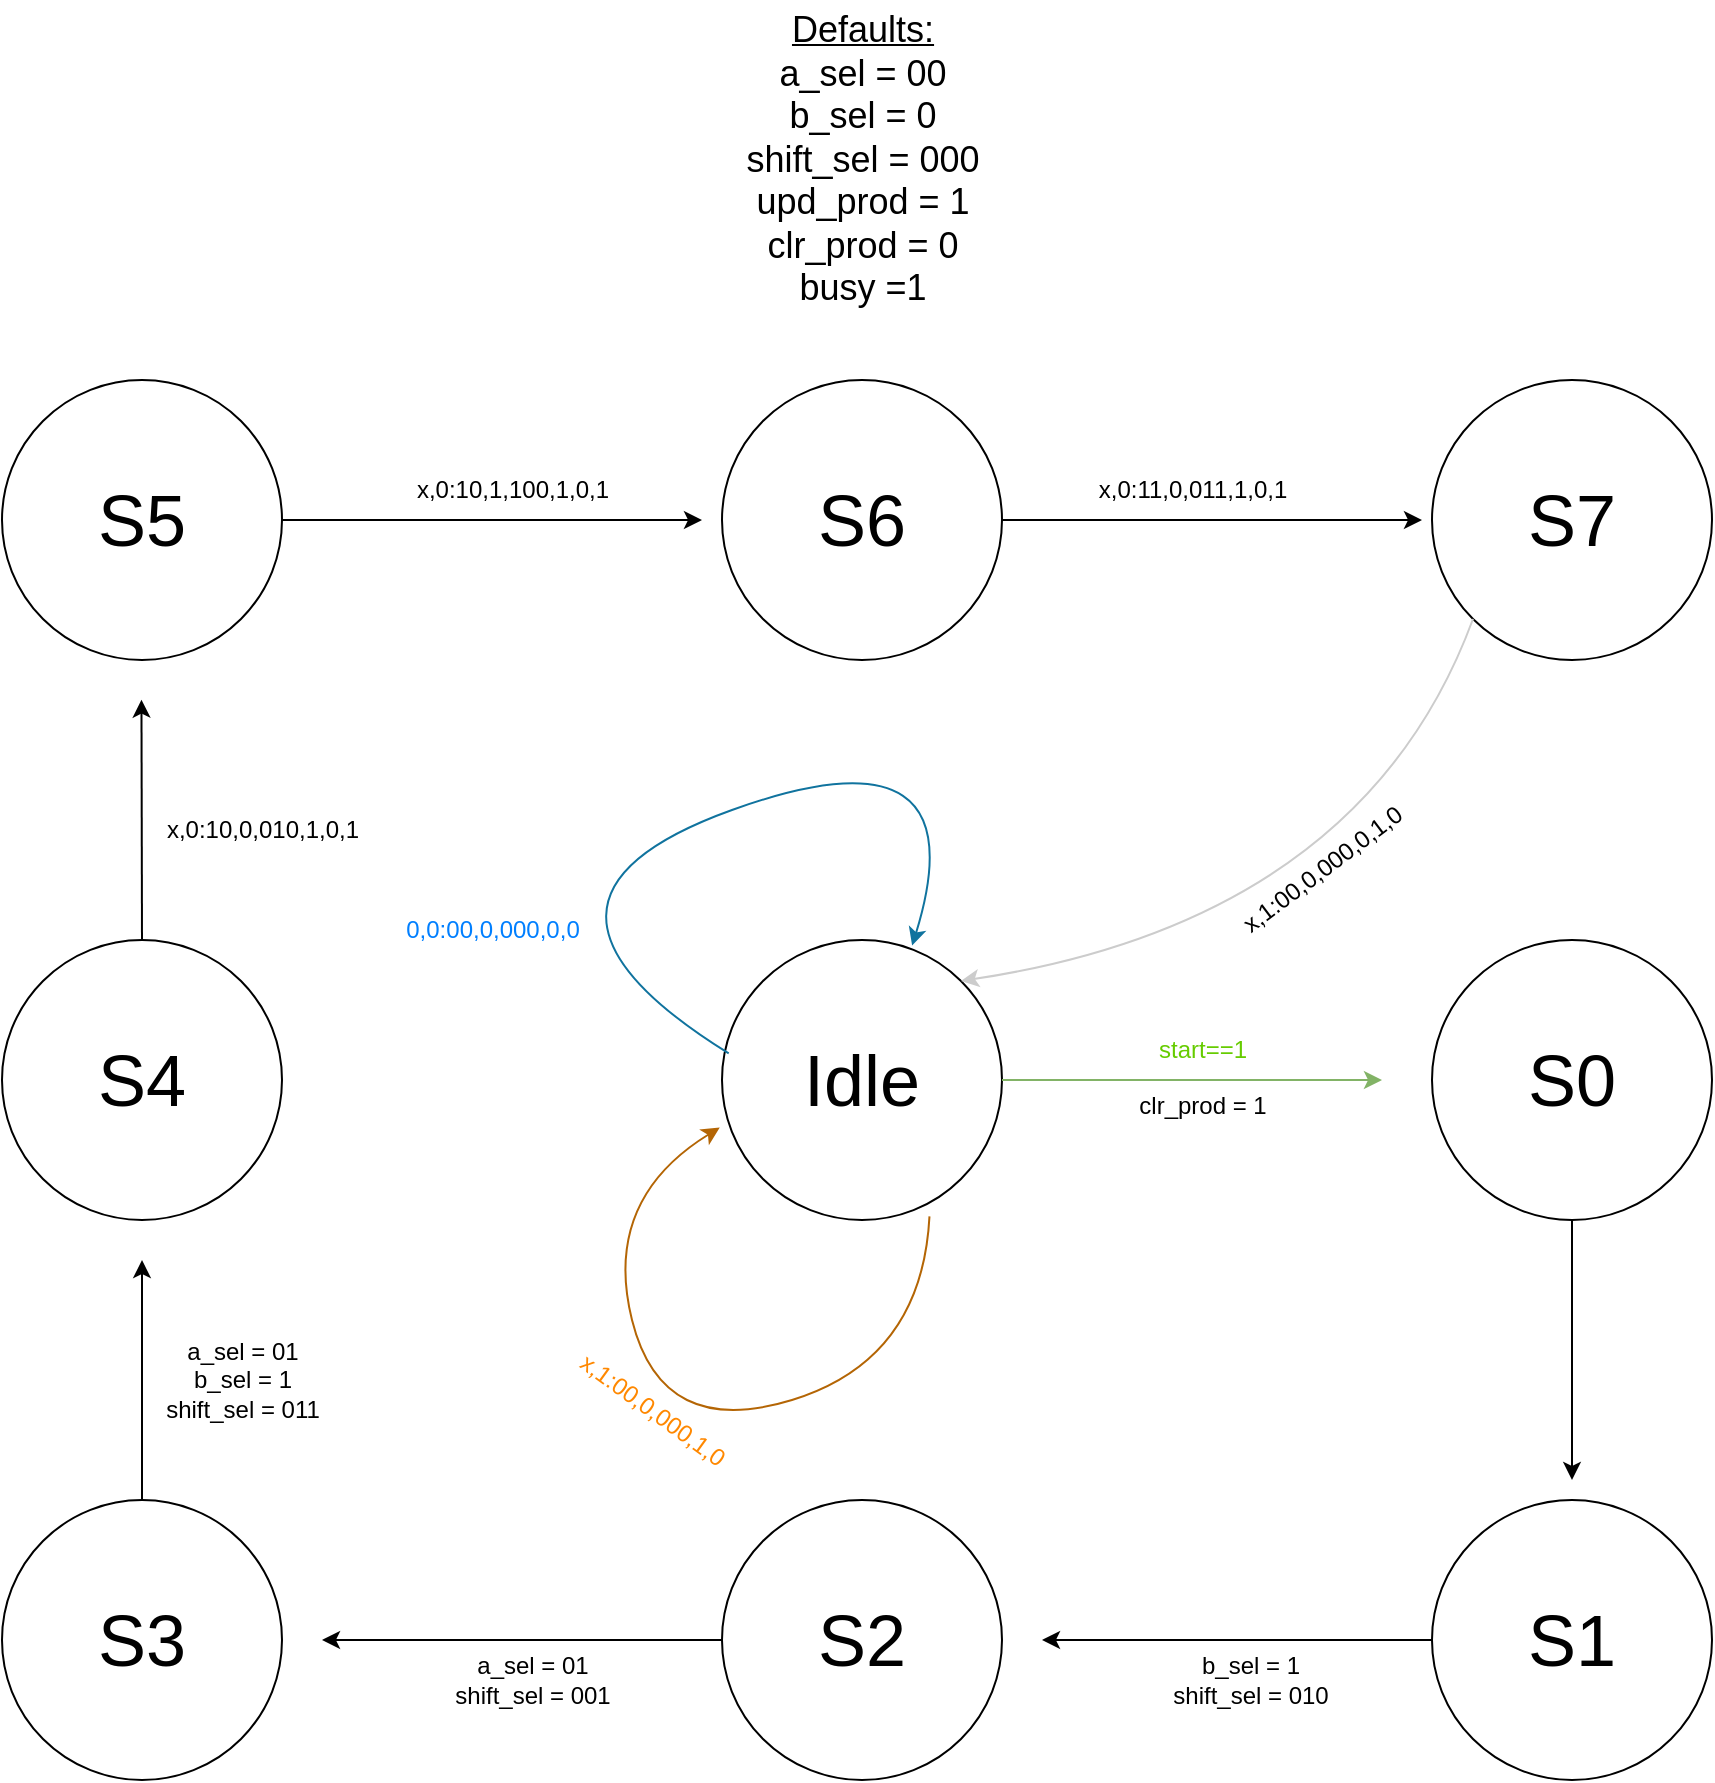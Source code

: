 <mxfile version="21.3.8" type="github" pages="2">
  <diagram name="Page-1" id="QRuHNjkxRnGpMCgw-yJH">
    <mxGraphModel dx="1689" dy="1690" grid="1" gridSize="10" guides="1" tooltips="1" connect="1" arrows="1" fold="1" page="1" pageScale="1" pageWidth="827" pageHeight="1169" math="0" shadow="0">
      <root>
        <mxCell id="0" />
        <mxCell id="1" parent="0" />
        <mxCell id="8Rcfs02TrADU7LgiyIq5-1" value="&lt;font style=&quot;font-size: 36px;&quot;&gt;Idle&lt;/font&gt;" style="ellipse;whiteSpace=wrap;html=1;aspect=fixed;" parent="1" vertex="1">
          <mxGeometry x="90" y="90" width="140" height="140" as="geometry" />
        </mxCell>
        <mxCell id="8Rcfs02TrADU7LgiyIq5-2" value="" style="endArrow=classic;html=1;rounded=0;exitX=1;exitY=0.5;exitDx=0;exitDy=0;fillColor=#d5e8d4;strokeColor=#82b366;" parent="1" source="8Rcfs02TrADU7LgiyIq5-1" edge="1">
          <mxGeometry width="50" height="50" relative="1" as="geometry">
            <mxPoint x="290" y="160" as="sourcePoint" />
            <mxPoint x="420" y="160" as="targetPoint" />
          </mxGeometry>
        </mxCell>
        <mxCell id="8Rcfs02TrADU7LgiyIq5-3" value="&lt;font style=&quot;font-size: 36px;&quot;&gt;S0&lt;/font&gt;" style="ellipse;whiteSpace=wrap;html=1;aspect=fixed;" parent="1" vertex="1">
          <mxGeometry x="445" y="90" width="140" height="140" as="geometry" />
        </mxCell>
        <mxCell id="8Rcfs02TrADU7LgiyIq5-4" value="&lt;font color=&quot;#66cc00&quot;&gt;start==1&lt;/font&gt;" style="text;html=1;align=center;verticalAlign=middle;resizable=0;points=[];autosize=1;strokeColor=none;fillColor=none;" parent="1" vertex="1">
          <mxGeometry x="295" y="130" width="70" height="30" as="geometry" />
        </mxCell>
        <mxCell id="8Rcfs02TrADU7LgiyIq5-7" value="&lt;font style=&quot;font-size: 36px;&quot;&gt;S1&lt;/font&gt;" style="ellipse;whiteSpace=wrap;html=1;aspect=fixed;" parent="1" vertex="1">
          <mxGeometry x="445" y="370" width="140" height="140" as="geometry" />
        </mxCell>
        <mxCell id="8Rcfs02TrADU7LgiyIq5-13" value="" style="endArrow=classic;html=1;rounded=0;exitX=0.5;exitY=1;exitDx=0;exitDy=0;" parent="1" source="8Rcfs02TrADU7LgiyIq5-3" edge="1">
          <mxGeometry width="50" height="50" relative="1" as="geometry">
            <mxPoint x="175" y="170" as="sourcePoint" />
            <mxPoint x="515" y="360" as="targetPoint" />
          </mxGeometry>
        </mxCell>
        <mxCell id="8Rcfs02TrADU7LgiyIq5-16" value="&lt;font style=&quot;font-size: 36px;&quot;&gt;S2&lt;/font&gt;" style="ellipse;whiteSpace=wrap;html=1;aspect=fixed;" parent="1" vertex="1">
          <mxGeometry x="90" y="370" width="140" height="140" as="geometry" />
        </mxCell>
        <mxCell id="8Rcfs02TrADU7LgiyIq5-17" value="" style="endArrow=classic;html=1;rounded=0;exitX=0;exitY=0.5;exitDx=0;exitDy=0;" parent="1" source="8Rcfs02TrADU7LgiyIq5-7" edge="1">
          <mxGeometry width="50" height="50" relative="1" as="geometry">
            <mxPoint x="270" y="440" as="sourcePoint" />
            <mxPoint x="250" y="440" as="targetPoint" />
          </mxGeometry>
        </mxCell>
        <mxCell id="8Rcfs02TrADU7LgiyIq5-21" value="&lt;font style=&quot;font-size: 36px;&quot;&gt;S4&lt;/font&gt;" style="ellipse;whiteSpace=wrap;html=1;aspect=fixed;" parent="1" vertex="1">
          <mxGeometry x="-270" y="90" width="140" height="140" as="geometry" />
        </mxCell>
        <mxCell id="8Rcfs02TrADU7LgiyIq5-22" value="&lt;font style=&quot;font-size: 36px;&quot;&gt;S3&lt;/font&gt;" style="ellipse;whiteSpace=wrap;html=1;aspect=fixed;" parent="1" vertex="1">
          <mxGeometry x="-270" y="370" width="140" height="140" as="geometry" />
        </mxCell>
        <mxCell id="8Rcfs02TrADU7LgiyIq5-23" value="" style="endArrow=classic;html=1;rounded=0;exitX=0;exitY=0.5;exitDx=0;exitDy=0;" parent="1" source="8Rcfs02TrADU7LgiyIq5-16" edge="1">
          <mxGeometry width="50" height="50" relative="1" as="geometry">
            <mxPoint x="-20" y="440" as="sourcePoint" />
            <mxPoint x="-110" y="440" as="targetPoint" />
          </mxGeometry>
        </mxCell>
        <mxCell id="8Rcfs02TrADU7LgiyIq5-26" value="" style="endArrow=classic;html=1;rounded=0;exitX=0.5;exitY=0;exitDx=0;exitDy=0;" parent="1" source="8Rcfs02TrADU7LgiyIq5-22" edge="1">
          <mxGeometry width="50" height="50" relative="1" as="geometry">
            <mxPoint x="-200" y="235" as="sourcePoint" />
            <mxPoint x="-200" y="250" as="targetPoint" />
          </mxGeometry>
        </mxCell>
        <mxCell id="8Rcfs02TrADU7LgiyIq5-29" value="&lt;font style=&quot;font-size: 36px;&quot;&gt;S6&lt;/font&gt;" style="ellipse;whiteSpace=wrap;html=1;aspect=fixed;" parent="1" vertex="1">
          <mxGeometry x="90" y="-190" width="140" height="140" as="geometry" />
        </mxCell>
        <mxCell id="8Rcfs02TrADU7LgiyIq5-30" value="&lt;font style=&quot;font-size: 36px;&quot;&gt;S7&lt;/font&gt;" style="ellipse;whiteSpace=wrap;html=1;aspect=fixed;" parent="1" vertex="1">
          <mxGeometry x="445" y="-190" width="140" height="140" as="geometry" />
        </mxCell>
        <mxCell id="8Rcfs02TrADU7LgiyIq5-31" value="&lt;font style=&quot;font-size: 36px;&quot;&gt;S5&lt;/font&gt;" style="ellipse;whiteSpace=wrap;html=1;aspect=fixed;" parent="1" vertex="1">
          <mxGeometry x="-270" y="-190" width="140" height="140" as="geometry" />
        </mxCell>
        <mxCell id="8Rcfs02TrADU7LgiyIq5-32" value="" style="endArrow=classic;html=1;rounded=0;exitX=0.5;exitY=0;exitDx=0;exitDy=0;entryX=-0.003;entryY=-0.002;entryDx=0;entryDy=0;entryPerimeter=0;" parent="1" source="8Rcfs02TrADU7LgiyIq5-21" edge="1">
          <mxGeometry width="50" height="50" relative="1" as="geometry">
            <mxPoint x="-200" y="80" as="sourcePoint" />
            <mxPoint x="-200.27" y="-30.18" as="targetPoint" />
          </mxGeometry>
        </mxCell>
        <mxCell id="8Rcfs02TrADU7LgiyIq5-36" value="" style="endArrow=classic;html=1;rounded=0;exitX=1;exitY=0.5;exitDx=0;exitDy=0;" parent="1" source="8Rcfs02TrADU7LgiyIq5-31" edge="1">
          <mxGeometry width="50" height="50" relative="1" as="geometry">
            <mxPoint x="80" y="-120" as="sourcePoint" />
            <mxPoint x="80" y="-120" as="targetPoint" />
          </mxGeometry>
        </mxCell>
        <mxCell id="8Rcfs02TrADU7LgiyIq5-37" value="x,0:10,1,100,1,0,1" style="text;html=1;align=center;verticalAlign=middle;resizable=0;points=[];autosize=1;strokeColor=none;fillColor=none;" parent="1" vertex="1">
          <mxGeometry x="-75" y="-150" width="120" height="30" as="geometry" />
        </mxCell>
        <mxCell id="8Rcfs02TrADU7LgiyIq5-39" value="" style="endArrow=classic;html=1;rounded=0;exitX=1;exitY=0.5;exitDx=0;exitDy=0;" parent="1" source="8Rcfs02TrADU7LgiyIq5-29" edge="1">
          <mxGeometry width="50" height="50" relative="1" as="geometry">
            <mxPoint x="270" y="-100" as="sourcePoint" />
            <mxPoint x="440" y="-120" as="targetPoint" />
          </mxGeometry>
        </mxCell>
        <mxCell id="8Rcfs02TrADU7LgiyIq5-40" value="x,0:11,0,011,1,0,1" style="text;html=1;align=center;verticalAlign=middle;resizable=0;points=[];autosize=1;strokeColor=none;fillColor=none;" parent="1" vertex="1">
          <mxGeometry x="265" y="-150" width="120" height="30" as="geometry" />
        </mxCell>
        <mxCell id="M2b_wzENFVql52UbRtSp-1" value="&lt;span style=&quot;font-size: 18px;&quot;&gt;&lt;u&gt;Defaults:&lt;/u&gt;&lt;br&gt;a_sel = 00&lt;br&gt;b_sel = 0&lt;br&gt;shift_sel = 000&lt;br&gt;upd_prod = 1&lt;br&gt;clr_prod = 0&lt;br&gt;busy =1&lt;br&gt;&lt;/span&gt;" style="text;html=1;align=center;verticalAlign=middle;resizable=0;points=[];autosize=1;strokeColor=none;fillColor=none;" parent="1" vertex="1">
          <mxGeometry x="90" y="-380" width="140" height="160" as="geometry" />
        </mxCell>
        <mxCell id="M2b_wzENFVql52UbRtSp-2" value="b_sel = 1&lt;br&gt;shift_sel = 010" style="text;html=1;align=center;verticalAlign=middle;resizable=0;points=[];autosize=1;strokeColor=none;fillColor=none;" parent="1" vertex="1">
          <mxGeometry x="304" y="440" width="100" height="40" as="geometry" />
        </mxCell>
        <mxCell id="M2b_wzENFVql52UbRtSp-6" value="x,0:10,0,010,1,0,1" style="text;html=1;align=center;verticalAlign=middle;resizable=0;points=[];autosize=1;strokeColor=none;fillColor=none;" parent="1" vertex="1">
          <mxGeometry x="-200" y="20" width="120" height="30" as="geometry" />
        </mxCell>
        <mxCell id="M2b_wzENFVql52UbRtSp-9" value="" style="edgeStyle=none;orthogonalLoop=1;jettySize=auto;html=1;entryX=0;entryY=1;entryDx=0;entryDy=0;exitX=1;exitY=0;exitDx=0;exitDy=0;curved=1;startArrow=classic;startFill=1;endArrow=none;endFill=0;fillColor=#a20025;strokeColor=#CCCCCC;" parent="1" source="8Rcfs02TrADU7LgiyIq5-1" target="8Rcfs02TrADU7LgiyIq5-30" edge="1">
          <mxGeometry width="100" relative="1" as="geometry">
            <mxPoint x="219" y="121" as="sourcePoint" />
            <mxPoint x="476" y="-61" as="targetPoint" />
            <Array as="points">
              <mxPoint x="410" y="80" />
            </Array>
          </mxGeometry>
        </mxCell>
        <mxCell id="M2b_wzENFVql52UbRtSp-10" value="x,1:00,0,000,0,1,0" style="text;html=1;align=center;verticalAlign=middle;resizable=0;points=[];autosize=1;strokeColor=none;fillColor=none;rotation=-37;" parent="1" vertex="1">
          <mxGeometry x="330" y="40" width="120" height="30" as="geometry" />
        </mxCell>
        <mxCell id="M2b_wzENFVql52UbRtSp-27" value="" style="edgeStyle=none;orthogonalLoop=1;jettySize=auto;html=1;entryX=-0.008;entryY=0.67;entryDx=0;entryDy=0;entryPerimeter=0;exitX=0.741;exitY=0.987;exitDx=0;exitDy=0;exitPerimeter=0;curved=1;fillColor=#fad7ac;strokeColor=#b46504;" parent="1" source="8Rcfs02TrADU7LgiyIq5-1" target="8Rcfs02TrADU7LgiyIq5-1" edge="1">
          <mxGeometry width="100" relative="1" as="geometry">
            <mxPoint x="40" y="310" as="sourcePoint" />
            <mxPoint x="140" y="310" as="targetPoint" />
            <Array as="points">
              <mxPoint x="190" y="300" />
              <mxPoint x="60" y="340" />
              <mxPoint x="30" y="220" />
            </Array>
          </mxGeometry>
        </mxCell>
        <mxCell id="M2b_wzENFVql52UbRtSp-28" value="x,1:00,0,000,1,0" style="text;html=1;align=center;verticalAlign=middle;resizable=0;points=[];autosize=1;fillColor=none;rotation=36;fontColor=#ff8800;" parent="1" vertex="1">
          <mxGeometry y="310" width="110" height="30" as="geometry" />
        </mxCell>
        <mxCell id="M2b_wzENFVql52UbRtSp-30" value="" style="endArrow=classic;html=1;entryX=0.679;entryY=0.02;entryDx=0;entryDy=0;entryPerimeter=0;exitX=0.024;exitY=0.405;exitDx=0;exitDy=0;exitPerimeter=0;curved=1;fillColor=#b1ddf0;strokeColor=#10739e;" parent="1" source="8Rcfs02TrADU7LgiyIq5-1" target="8Rcfs02TrADU7LgiyIq5-1" edge="1">
          <mxGeometry width="50" height="50" relative="1" as="geometry">
            <mxPoint x="140" y="140" as="sourcePoint" />
            <mxPoint x="190" y="90" as="targetPoint" />
            <Array as="points">
              <mxPoint x="-30" y="70" />
              <mxPoint x="220" y="-20" />
            </Array>
          </mxGeometry>
        </mxCell>
        <mxCell id="M2b_wzENFVql52UbRtSp-31" value="&lt;font color=&quot;#007fff&quot;&gt;0,0:00,0,000,0,0&lt;/font&gt;" style="text;html=1;align=center;verticalAlign=middle;resizable=0;points=[];autosize=1;fillColor=none;rotation=0;fontColor=#00FFFF;" parent="1" vertex="1">
          <mxGeometry x="-80" y="70" width="110" height="30" as="geometry" />
        </mxCell>
        <mxCell id="qxv2eQaVbyLp5j0oVwMi-1" value="clr_prod = 1" style="text;html=1;align=center;verticalAlign=middle;resizable=0;points=[];autosize=1;strokeColor=none;fillColor=none;" vertex="1" parent="1">
          <mxGeometry x="285" y="158" width="90" height="30" as="geometry" />
        </mxCell>
        <mxCell id="qxv2eQaVbyLp5j0oVwMi-4" value="a_sel = 01&lt;br&gt;shift_sel = 001" style="text;html=1;align=center;verticalAlign=middle;resizable=0;points=[];autosize=1;strokeColor=none;fillColor=none;" vertex="1" parent="1">
          <mxGeometry x="-55" y="440" width="100" height="40" as="geometry" />
        </mxCell>
        <mxCell id="MegI49L9dfREDaaGozWX-1" value="a_sel = 01&lt;br&gt;b_sel = 1&lt;br&gt;shift_sel = 011" style="text;html=1;align=center;verticalAlign=middle;resizable=0;points=[];autosize=1;strokeColor=none;fillColor=none;" vertex="1" parent="1">
          <mxGeometry x="-200" y="280" width="100" height="60" as="geometry" />
        </mxCell>
      </root>
    </mxGraphModel>
  </diagram>
  <diagram name="Page-2" id="HR4BcJvrQMuXU8bEoKfY">
    <mxGraphModel dx="1775" dy="1742" grid="1" gridSize="10" guides="1" tooltips="1" connect="1" arrows="1" fold="1" page="1" pageScale="1" pageWidth="827" pageHeight="1169" math="0" shadow="0">
      <root>
        <mxCell id="IykMQYhtHT0sIFmvfhF2-0" />
        <mxCell id="IykMQYhtHT0sIFmvfhF2-1" parent="IykMQYhtHT0sIFmvfhF2-0" />
        <mxCell id="IykMQYhtHT0sIFmvfhF2-2" value="&lt;font style=&quot;font-size: 36px;&quot;&gt;Idle&lt;/font&gt;" style="ellipse;whiteSpace=wrap;html=1;aspect=fixed;" parent="IykMQYhtHT0sIFmvfhF2-1" vertex="1">
          <mxGeometry x="90" y="90" width="140" height="140" as="geometry" />
        </mxCell>
        <mxCell id="IykMQYhtHT0sIFmvfhF2-3" value="" style="endArrow=classic;html=1;rounded=0;exitX=1;exitY=0.5;exitDx=0;exitDy=0;fillColor=#d5e8d4;strokeColor=#82b366;" parent="IykMQYhtHT0sIFmvfhF2-1" source="IykMQYhtHT0sIFmvfhF2-2" edge="1">
          <mxGeometry width="50" height="50" relative="1" as="geometry">
            <mxPoint x="290" y="160" as="sourcePoint" />
            <mxPoint x="420" y="160" as="targetPoint" />
          </mxGeometry>
        </mxCell>
        <mxCell id="IykMQYhtHT0sIFmvfhF2-4" value="&lt;font style=&quot;font-size: 36px;&quot;&gt;S0&lt;/font&gt;" style="ellipse;whiteSpace=wrap;html=1;aspect=fixed;" parent="IykMQYhtHT0sIFmvfhF2-1" vertex="1">
          <mxGeometry x="445" y="90" width="140" height="140" as="geometry" />
        </mxCell>
        <mxCell id="IykMQYhtHT0sIFmvfhF2-5" value="&lt;font color=&quot;#66cc00&quot;&gt;1,0,x,x:00,0,000,0,1,1&lt;/font&gt;" style="text;html=1;align=center;verticalAlign=middle;resizable=0;points=[];autosize=1;strokeColor=none;fillColor=none;" parent="IykMQYhtHT0sIFmvfhF2-1" vertex="1">
          <mxGeometry x="265" y="130" width="130" height="30" as="geometry" />
        </mxCell>
        <mxCell id="IykMQYhtHT0sIFmvfhF2-6" value="&lt;font style=&quot;font-size: 36px;&quot;&gt;S1&lt;/font&gt;" style="ellipse;whiteSpace=wrap;html=1;aspect=fixed;" parent="IykMQYhtHT0sIFmvfhF2-1" vertex="1">
          <mxGeometry x="445" y="370" width="140" height="140" as="geometry" />
        </mxCell>
        <mxCell id="IykMQYhtHT0sIFmvfhF2-7" value="" style="endArrow=classic;html=1;rounded=0;exitX=0.5;exitY=1;exitDx=0;exitDy=0;" parent="IykMQYhtHT0sIFmvfhF2-1" source="IykMQYhtHT0sIFmvfhF2-4" edge="1">
          <mxGeometry width="50" height="50" relative="1" as="geometry">
            <mxPoint x="175" y="170" as="sourcePoint" />
            <mxPoint x="515" y="360" as="targetPoint" />
          </mxGeometry>
        </mxCell>
        <mxCell id="IykMQYhtHT0sIFmvfhF2-8" value="x,0,x,x:00,0,000,1,0,1" style="text;html=1;align=center;verticalAlign=middle;resizable=0;points=[];autosize=1;strokeColor=none;fillColor=none;" parent="IykMQYhtHT0sIFmvfhF2-1" vertex="1">
          <mxGeometry x="507" y="270" width="130" height="30" as="geometry" />
        </mxCell>
        <mxCell id="IykMQYhtHT0sIFmvfhF2-9" value="&lt;font style=&quot;font-size: 36px;&quot;&gt;S2&lt;/font&gt;" style="ellipse;whiteSpace=wrap;html=1;aspect=fixed;" parent="IykMQYhtHT0sIFmvfhF2-1" vertex="1">
          <mxGeometry x="90" y="370" width="140" height="140" as="geometry" />
        </mxCell>
        <mxCell id="IykMQYhtHT0sIFmvfhF2-10" value="" style="endArrow=classic;html=1;rounded=0;exitX=0;exitY=0.5;exitDx=0;exitDy=0;" parent="IykMQYhtHT0sIFmvfhF2-1" source="IykMQYhtHT0sIFmvfhF2-6" edge="1">
          <mxGeometry width="50" height="50" relative="1" as="geometry">
            <mxPoint x="270" y="440" as="sourcePoint" />
            <mxPoint x="250" y="440" as="targetPoint" />
          </mxGeometry>
        </mxCell>
        <mxCell id="IykMQYhtHT0sIFmvfhF2-11" value="&lt;font style=&quot;font-size: 36px;&quot;&gt;S4&lt;/font&gt;" style="ellipse;whiteSpace=wrap;html=1;aspect=fixed;" parent="IykMQYhtHT0sIFmvfhF2-1" vertex="1">
          <mxGeometry x="-270" y="90" width="140" height="140" as="geometry" />
        </mxCell>
        <mxCell id="IykMQYhtHT0sIFmvfhF2-12" value="&lt;font style=&quot;font-size: 36px;&quot;&gt;S3&lt;/font&gt;" style="ellipse;whiteSpace=wrap;html=1;aspect=fixed;" parent="IykMQYhtHT0sIFmvfhF2-1" vertex="1">
          <mxGeometry x="-270" y="370" width="140" height="140" as="geometry" />
        </mxCell>
        <mxCell id="IykMQYhtHT0sIFmvfhF2-13" value="" style="endArrow=classic;html=1;rounded=0;exitX=0;exitY=0.5;exitDx=0;exitDy=0;" parent="IykMQYhtHT0sIFmvfhF2-1" source="IykMQYhtHT0sIFmvfhF2-9" edge="1">
          <mxGeometry width="50" height="50" relative="1" as="geometry">
            <mxPoint x="-20" y="440" as="sourcePoint" />
            <mxPoint x="-110" y="440" as="targetPoint" />
          </mxGeometry>
        </mxCell>
        <mxCell id="IykMQYhtHT0sIFmvfhF2-14" value="" style="endArrow=classic;html=1;rounded=0;exitX=0.5;exitY=0;exitDx=0;exitDy=0;" parent="IykMQYhtHT0sIFmvfhF2-1" source="IykMQYhtHT0sIFmvfhF2-12" edge="1">
          <mxGeometry width="50" height="50" relative="1" as="geometry">
            <mxPoint x="-200" y="235" as="sourcePoint" />
            <mxPoint x="-200" y="250" as="targetPoint" />
          </mxGeometry>
        </mxCell>
        <mxCell id="IykMQYhtHT0sIFmvfhF2-15" value="&lt;font style=&quot;font-size: 36px;&quot;&gt;S6&lt;/font&gt;" style="ellipse;whiteSpace=wrap;html=1;aspect=fixed;" parent="IykMQYhtHT0sIFmvfhF2-1" vertex="1">
          <mxGeometry x="90" y="-190" width="140" height="140" as="geometry" />
        </mxCell>
        <mxCell id="IykMQYhtHT0sIFmvfhF2-16" value="&lt;font style=&quot;font-size: 36px;&quot;&gt;S7&lt;/font&gt;" style="ellipse;whiteSpace=wrap;html=1;aspect=fixed;" parent="IykMQYhtHT0sIFmvfhF2-1" vertex="1">
          <mxGeometry x="445" y="-190" width="140" height="140" as="geometry" />
        </mxCell>
        <mxCell id="IykMQYhtHT0sIFmvfhF2-17" value="&lt;font style=&quot;font-size: 36px;&quot;&gt;S5&lt;/font&gt;" style="ellipse;whiteSpace=wrap;html=1;aspect=fixed;" parent="IykMQYhtHT0sIFmvfhF2-1" vertex="1">
          <mxGeometry x="-270" y="-190" width="140" height="140" as="geometry" />
        </mxCell>
        <mxCell id="IykMQYhtHT0sIFmvfhF2-18" value="" style="endArrow=classic;html=1;rounded=0;exitX=0.5;exitY=0;exitDx=0;exitDy=0;entryX=-0.003;entryY=-0.002;entryDx=0;entryDy=0;entryPerimeter=0;" parent="IykMQYhtHT0sIFmvfhF2-1" source="IykMQYhtHT0sIFmvfhF2-11" edge="1">
          <mxGeometry width="50" height="50" relative="1" as="geometry">
            <mxPoint x="-200" y="80" as="sourcePoint" />
            <mxPoint x="-200.27" y="-30.18" as="targetPoint" />
          </mxGeometry>
        </mxCell>
        <mxCell id="IykMQYhtHT0sIFmvfhF2-19" value="" style="endArrow=classic;html=1;rounded=0;exitX=1;exitY=0.5;exitDx=0;exitDy=0;" parent="IykMQYhtHT0sIFmvfhF2-1" source="IykMQYhtHT0sIFmvfhF2-17" edge="1">
          <mxGeometry width="50" height="50" relative="1" as="geometry">
            <mxPoint x="80" y="-120" as="sourcePoint" />
            <mxPoint x="80" y="-120" as="targetPoint" />
          </mxGeometry>
        </mxCell>
        <mxCell id="IykMQYhtHT0sIFmvfhF2-20" value="x,0,0,0:10,1,100,1,0,1" style="text;html=1;align=center;verticalAlign=middle;resizable=0;points=[];autosize=1;strokeColor=none;fillColor=none;" parent="IykMQYhtHT0sIFmvfhF2-1" vertex="1">
          <mxGeometry x="-80" y="-150" width="130" height="30" as="geometry" />
        </mxCell>
        <mxCell id="IykMQYhtHT0sIFmvfhF2-21" value="" style="endArrow=classic;html=1;rounded=0;exitX=1;exitY=0.5;exitDx=0;exitDy=0;" parent="IykMQYhtHT0sIFmvfhF2-1" source="IykMQYhtHT0sIFmvfhF2-15" edge="1">
          <mxGeometry width="50" height="50" relative="1" as="geometry">
            <mxPoint x="270" y="-100" as="sourcePoint" />
            <mxPoint x="440" y="-120" as="targetPoint" />
          </mxGeometry>
        </mxCell>
        <mxCell id="IykMQYhtHT0sIFmvfhF2-22" value="x,0,x,x:11,0,011,1,0,1" style="text;html=1;align=center;verticalAlign=middle;resizable=0;points=[];autosize=1;strokeColor=none;fillColor=none;" parent="IykMQYhtHT0sIFmvfhF2-1" vertex="1">
          <mxGeometry x="260" y="-150" width="130" height="30" as="geometry" />
        </mxCell>
        <mxCell id="IykMQYhtHT0sIFmvfhF2-23" value="x,0,x,x:11,1,101,1,0,0" style="text;html=1;align=center;verticalAlign=middle;resizable=0;points=[];autosize=1;strokeColor=none;fillColor=none;rotation=-35;" parent="IykMQYhtHT0sIFmvfhF2-1" vertex="1">
          <mxGeometry x="235" y="-40" width="130" height="30" as="geometry" />
        </mxCell>
        <mxCell id="IykMQYhtHT0sIFmvfhF2-24" value="&lt;font style=&quot;font-size: 18px;&quot;&gt;&lt;u&gt;order of bits:&lt;/u&gt;&lt;br&gt;start,reset,a_msb_is_0,b_msw_is_0 : a_sel[0]a_sel[1],b_sel,shift_sel[0]shift_sel[1]shift_sel[2],upd_prod,clr_prod,busy&lt;/font&gt;" style="text;html=1;align=center;verticalAlign=middle;resizable=0;points=[];autosize=1;strokeColor=none;fillColor=none;" parent="IykMQYhtHT0sIFmvfhF2-1" vertex="1">
          <mxGeometry x="-320" y="-300" width="960" height="60" as="geometry" />
        </mxCell>
        <mxCell id="IykMQYhtHT0sIFmvfhF2-25" value="x,0,x,0:00,1,010,1,0,1" style="text;html=1;align=center;verticalAlign=middle;resizable=0;points=[];autosize=1;strokeColor=none;fillColor=none;" parent="IykMQYhtHT0sIFmvfhF2-1" vertex="1">
          <mxGeometry x="289" y="410" width="130" height="30" as="geometry" />
        </mxCell>
        <mxCell id="IykMQYhtHT0sIFmvfhF2-26" value="x,0,x,x:01,0,001,1,0,1" style="text;html=1;align=center;verticalAlign=middle;resizable=0;points=[];autosize=1;strokeColor=none;fillColor=none;" parent="IykMQYhtHT0sIFmvfhF2-1" vertex="1">
          <mxGeometry x="-65" y="410" width="130" height="30" as="geometry" />
        </mxCell>
        <mxCell id="IykMQYhtHT0sIFmvfhF2-27" value="x,0,x,0:01,1,011,1,0,1" style="text;html=1;align=center;verticalAlign=middle;resizable=0;points=[];autosize=1;strokeColor=none;fillColor=none;" parent="IykMQYhtHT0sIFmvfhF2-1" vertex="1">
          <mxGeometry x="-205" y="300" width="130" height="30" as="geometry" />
        </mxCell>
        <mxCell id="IykMQYhtHT0sIFmvfhF2-28" value="x,0,x,x:10,0,010,1,0,1" style="text;html=1;align=center;verticalAlign=middle;resizable=0;points=[];autosize=1;strokeColor=none;fillColor=none;" parent="IykMQYhtHT0sIFmvfhF2-1" vertex="1">
          <mxGeometry x="-205" y="20" width="130" height="30" as="geometry" />
        </mxCell>
        <mxCell id="IykMQYhtHT0sIFmvfhF2-29" value="" style="edgeStyle=none;orthogonalLoop=1;jettySize=auto;html=1;entryX=0;entryY=1;entryDx=0;entryDy=0;exitX=1;exitY=0;exitDx=0;exitDy=0;curved=1;startArrow=classic;startFill=1;endArrow=none;endFill=0;strokeColor=#000000;" parent="IykMQYhtHT0sIFmvfhF2-1" source="IykMQYhtHT0sIFmvfhF2-2" target="IykMQYhtHT0sIFmvfhF2-16" edge="1">
          <mxGeometry width="100" relative="1" as="geometry">
            <mxPoint x="270" y="30" as="sourcePoint" />
            <mxPoint x="370" y="30" as="targetPoint" />
            <Array as="points">
              <mxPoint x="270" y="-30" />
            </Array>
          </mxGeometry>
        </mxCell>
        <mxCell id="IykMQYhtHT0sIFmvfhF2-30" value="" style="edgeStyle=none;orthogonalLoop=1;jettySize=auto;html=1;entryX=0;entryY=1;entryDx=0;entryDy=0;exitX=1;exitY=0;exitDx=0;exitDy=0;curved=1;startArrow=classic;startFill=1;endArrow=none;endFill=0;fillColor=#f8cecc;strokeColor=#B80D0D;" parent="IykMQYhtHT0sIFmvfhF2-1" source="IykMQYhtHT0sIFmvfhF2-2" target="IykMQYhtHT0sIFmvfhF2-16" edge="1">
          <mxGeometry width="100" relative="1" as="geometry">
            <mxPoint x="219" y="121" as="sourcePoint" />
            <mxPoint x="476" y="-61" as="targetPoint" />
            <Array as="points">
              <mxPoint x="410" y="80" />
            </Array>
          </mxGeometry>
        </mxCell>
        <mxCell id="IykMQYhtHT0sIFmvfhF2-31" value="x,1,x,x :00,0,000,0,1,0" style="text;html=1;align=center;verticalAlign=middle;resizable=0;points=[];autosize=1;strokeColor=none;fillColor=none;rotation=-37;fontColor=#FF3333;" parent="IykMQYhtHT0sIFmvfhF2-1" vertex="1">
          <mxGeometry x="320" y="40" width="140" height="30" as="geometry" />
        </mxCell>
        <mxCell id="IykMQYhtHT0sIFmvfhF2-32" value="" style="edgeStyle=none;orthogonalLoop=1;jettySize=auto;html=1;rounded=0;exitX=0.5;exitY=1;exitDx=0;exitDy=0;entryX=0.5;entryY=0;entryDx=0;entryDy=0;strokeColor=#B80D0D;fillColor=#f8cecc;" parent="IykMQYhtHT0sIFmvfhF2-1" source="IykMQYhtHT0sIFmvfhF2-15" target="IykMQYhtHT0sIFmvfhF2-2" edge="1">
          <mxGeometry width="100" relative="1" as="geometry">
            <mxPoint x="40" y="40" as="sourcePoint" />
            <mxPoint x="140" y="40" as="targetPoint" />
            <Array as="points" />
          </mxGeometry>
        </mxCell>
        <mxCell id="IykMQYhtHT0sIFmvfhF2-33" value="x,1,x,x:00,0,000,0,1,0" style="text;html=1;align=center;verticalAlign=middle;resizable=0;points=[];autosize=1;strokeColor=none;fillColor=none;rotation=0;fontColor=#FF3333;" parent="IykMQYhtHT0sIFmvfhF2-1" vertex="1">
          <mxGeometry x="35" y="-30" width="130" height="30" as="geometry" />
        </mxCell>
        <mxCell id="IykMQYhtHT0sIFmvfhF2-34" value="" style="edgeStyle=none;orthogonalLoop=1;jettySize=auto;html=1;rounded=0;exitX=1;exitY=1;exitDx=0;exitDy=0;entryX=0;entryY=0;entryDx=0;entryDy=0;strokeColor=#B80D0D;fillColor=#f8cecc;" parent="IykMQYhtHT0sIFmvfhF2-1" source="IykMQYhtHT0sIFmvfhF2-17" target="IykMQYhtHT0sIFmvfhF2-2" edge="1">
          <mxGeometry width="100" relative="1" as="geometry">
            <mxPoint x="170" y="-40" as="sourcePoint" />
            <mxPoint x="170" y="100" as="targetPoint" />
            <Array as="points" />
          </mxGeometry>
        </mxCell>
        <mxCell id="IykMQYhtHT0sIFmvfhF2-35" value="" style="edgeStyle=none;orthogonalLoop=1;jettySize=auto;html=1;rounded=1;exitX=0;exitY=0.5;exitDx=0;exitDy=0;strokeColor=#B80D0D;endArrow=none;startArrow=classic;startFill=1;endFill=0;entryX=1;entryY=0.5;entryDx=0;entryDy=0;fillColor=#f8cecc;" parent="IykMQYhtHT0sIFmvfhF2-1" source="IykMQYhtHT0sIFmvfhF2-2" target="IykMQYhtHT0sIFmvfhF2-11" edge="1">
          <mxGeometry width="100" relative="1" as="geometry">
            <mxPoint x="190" y="-20" as="sourcePoint" />
            <mxPoint x="-80" y="200" as="targetPoint" />
            <Array as="points" />
          </mxGeometry>
        </mxCell>
        <mxCell id="IykMQYhtHT0sIFmvfhF2-36" value="" style="edgeStyle=none;orthogonalLoop=1;jettySize=auto;html=1;rounded=1;entryX=0.757;entryY=0.071;entryDx=0;entryDy=0;strokeColor=#B80D0D;endArrow=none;startArrow=classic;startFill=1;endFill=0;exitX=0.043;exitY=0.729;exitDx=0;exitDy=0;exitPerimeter=0;entryPerimeter=0;fillColor=#f8cecc;" parent="IykMQYhtHT0sIFmvfhF2-1" source="IykMQYhtHT0sIFmvfhF2-2" target="IykMQYhtHT0sIFmvfhF2-12" edge="1">
          <mxGeometry width="100" relative="1" as="geometry">
            <mxPoint x="110" y="210" as="sourcePoint" />
            <mxPoint x="200" y="130" as="targetPoint" />
            <Array as="points" />
          </mxGeometry>
        </mxCell>
        <mxCell id="IykMQYhtHT0sIFmvfhF2-37" value="" style="edgeStyle=none;orthogonalLoop=1;jettySize=auto;html=1;rounded=1;entryX=0.5;entryY=0;entryDx=0;entryDy=0;strokeColor=#B80D0D;endArrow=none;startArrow=classic;startFill=1;endFill=0;exitX=0.5;exitY=1;exitDx=0;exitDy=0;fillColor=#f8cecc;" parent="IykMQYhtHT0sIFmvfhF2-1" edge="1">
          <mxGeometry width="100" relative="1" as="geometry">
            <mxPoint x="162" y="230" as="sourcePoint" />
            <mxPoint x="162" y="370" as="targetPoint" />
            <Array as="points" />
          </mxGeometry>
        </mxCell>
        <mxCell id="IykMQYhtHT0sIFmvfhF2-38" value="" style="edgeStyle=none;orthogonalLoop=1;jettySize=auto;html=1;rounded=1;strokeColor=#B80D0D;endArrow=none;startArrow=classic;startFill=1;endFill=0;fillColor=#f8cecc;" parent="IykMQYhtHT0sIFmvfhF2-1" target="IykMQYhtHT0sIFmvfhF2-6" edge="1">
          <mxGeometry width="100" relative="1" as="geometry">
            <mxPoint x="210" y="210" as="sourcePoint" />
            <mxPoint x="340" y="340" as="targetPoint" />
            <Array as="points" />
          </mxGeometry>
        </mxCell>
        <mxCell id="IykMQYhtHT0sIFmvfhF2-39" value="x,1,x,x:00,0,000,0,1,0" style="text;html=1;align=center;verticalAlign=middle;resizable=0;points=[];autosize=1;strokeColor=none;fillColor=none;rotation=35;fontColor=#FF3333;" parent="IykMQYhtHT0sIFmvfhF2-1" vertex="1">
          <mxGeometry x="-75" width="130" height="30" as="geometry" />
        </mxCell>
        <mxCell id="IykMQYhtHT0sIFmvfhF2-40" value="x,1:00,0,000,0,1,0" style="text;html=1;align=center;verticalAlign=middle;resizable=0;points=[];autosize=1;strokeColor=none;fillColor=none;rotation=0;fontColor=#FF3333;" parent="IykMQYhtHT0sIFmvfhF2-1" vertex="1">
          <mxGeometry x="-90" y="130" width="120" height="30" as="geometry" />
        </mxCell>
        <mxCell id="IykMQYhtHT0sIFmvfhF2-41" value="x,1,x,x :00,0,000,0,1,0" style="text;html=1;align=center;verticalAlign=middle;resizable=0;points=[];autosize=1;strokeColor=none;fillColor=none;rotation=-34;fontColor=#FF3333;" parent="IykMQYhtHT0sIFmvfhF2-1" vertex="1">
          <mxGeometry x="-90" y="250" width="140" height="30" as="geometry" />
        </mxCell>
        <mxCell id="IykMQYhtHT0sIFmvfhF2-42" value="x,1,x,x:00,0,000,0,1,0" style="text;html=1;align=center;verticalAlign=middle;resizable=0;points=[];autosize=1;strokeColor=none;fillColor=none;rotation=0;fontColor=#FF3333;" parent="IykMQYhtHT0sIFmvfhF2-1" vertex="1">
          <mxGeometry x="155" y="320" width="130" height="30" as="geometry" />
        </mxCell>
        <mxCell id="IykMQYhtHT0sIFmvfhF2-43" value="x,1,x,x:00,0,000,0,1,0" style="text;html=1;align=center;verticalAlign=middle;resizable=0;points=[];autosize=1;strokeColor=none;fillColor=none;rotation=35;" parent="IykMQYhtHT0sIFmvfhF2-1" vertex="1">
          <mxGeometry x="275" y="270" width="130" height="30" as="geometry" />
        </mxCell>
        <mxCell id="IykMQYhtHT0sIFmvfhF2-44" value="" style="edgeStyle=none;orthogonalLoop=1;jettySize=auto;html=1;rounded=1;exitX=1.032;exitY=0.616;exitDx=0;exitDy=0;strokeColor=#B80D0D;exitPerimeter=0;endArrow=none;startArrow=classic;startFill=1;endFill=0;entryX=0.036;entryY=0.616;entryDx=0;entryDy=0;entryPerimeter=0;fillColor=#f8cecc;" parent="IykMQYhtHT0sIFmvfhF2-1" source="IykMQYhtHT0sIFmvfhF2-2" target="IykMQYhtHT0sIFmvfhF2-4" edge="1">
          <mxGeometry width="100" relative="1" as="geometry">
            <mxPoint x="390" y="160" as="sourcePoint" />
            <mxPoint x="440" y="240" as="targetPoint" />
            <Array as="points" />
          </mxGeometry>
        </mxCell>
        <mxCell id="IykMQYhtHT0sIFmvfhF2-45" value="x,1,x,x:00,0,000,0,1,0" style="text;html=1;align=center;verticalAlign=middle;resizable=0;points=[];autosize=1;strokeColor=none;fillColor=none;rotation=0;fontColor=#FF3333;" parent="IykMQYhtHT0sIFmvfhF2-1" vertex="1">
          <mxGeometry x="289" y="180" width="130" height="30" as="geometry" />
        </mxCell>
        <mxCell id="IykMQYhtHT0sIFmvfhF2-46" value="" style="edgeStyle=none;orthogonalLoop=1;jettySize=auto;html=1;entryX=-0.008;entryY=0.67;entryDx=0;entryDy=0;entryPerimeter=0;exitX=0.741;exitY=0.987;exitDx=0;exitDy=0;exitPerimeter=0;curved=1;fillColor=#e1d5e7;strokeColor=#FF00FF;" parent="IykMQYhtHT0sIFmvfhF2-1" source="IykMQYhtHT0sIFmvfhF2-2" target="IykMQYhtHT0sIFmvfhF2-2" edge="1">
          <mxGeometry width="100" relative="1" as="geometry">
            <mxPoint x="40" y="310" as="sourcePoint" />
            <mxPoint x="140" y="310" as="targetPoint" />
            <Array as="points">
              <mxPoint x="190" y="300" />
              <mxPoint x="60" y="340" />
              <mxPoint x="30" y="220" />
            </Array>
          </mxGeometry>
        </mxCell>
        <mxCell id="IykMQYhtHT0sIFmvfhF2-47" value="&lt;div&gt;x,1,x,x:00,0,000,1,0&lt;/div&gt;&lt;div&gt;&lt;font&gt;0,0,x,x:00,0,000,0,0&lt;/font&gt;&lt;/div&gt;" style="text;html=1;align=center;verticalAlign=middle;resizable=0;points=[];autosize=1;fillColor=none;rotation=30;fontColor=#FF00FF;" parent="IykMQYhtHT0sIFmvfhF2-1" vertex="1">
          <mxGeometry y="320" width="120" height="40" as="geometry" />
        </mxCell>
        <mxCell id="mDECLxeD43JUdYrhgUs3-0" value="x,0,x,1:01,0,001,1,0,1" style="text;html=1;align=center;verticalAlign=middle;resizable=0;points=[];autosize=1;strokeColor=none;fillColor=none;" parent="IykMQYhtHT0sIFmvfhF2-1" vertex="1">
          <mxGeometry x="289" y="511" width="130" height="30" as="geometry" />
        </mxCell>
        <mxCell id="mDECLxeD43JUdYrhgUs3-1" value="" style="endArrow=classic;html=1;rounded=0;exitX=0.5;exitY=1;exitDx=0;exitDy=0;entryX=0.5;entryY=1;entryDx=0;entryDy=0;" parent="IykMQYhtHT0sIFmvfhF2-1" source="IykMQYhtHT0sIFmvfhF2-6" target="IykMQYhtHT0sIFmvfhF2-12" edge="1">
          <mxGeometry width="50" height="50" relative="1" as="geometry">
            <mxPoint x="100" y="350" as="sourcePoint" />
            <mxPoint x="150" y="300" as="targetPoint" />
            <Array as="points">
              <mxPoint x="515" y="540" />
              <mxPoint x="-200" y="540" />
            </Array>
          </mxGeometry>
        </mxCell>
        <mxCell id="mDECLxeD43JUdYrhgUs3-5" value="" style="endArrow=classic;html=1;rounded=0;exitX=0;exitY=0.5;exitDx=0;exitDy=0;entryX=0;entryY=0.5;entryDx=0;entryDy=0;" parent="IykMQYhtHT0sIFmvfhF2-1" source="IykMQYhtHT0sIFmvfhF2-12" target="IykMQYhtHT0sIFmvfhF2-17" edge="1">
          <mxGeometry width="50" height="50" relative="1" as="geometry">
            <mxPoint x="120" y="270" as="sourcePoint" />
            <mxPoint x="170" y="220" as="targetPoint" />
            <Array as="points">
              <mxPoint x="-310" y="440" />
              <mxPoint x="-310" y="-120" />
            </Array>
          </mxGeometry>
        </mxCell>
        <mxCell id="mDECLxeD43JUdYrhgUs3-6" value="x,0,0,1:10,0,001,1,0,1" style="text;html=1;align=center;verticalAlign=middle;resizable=0;points=[];autosize=1;strokeColor=none;fillColor=none;" parent="IykMQYhtHT0sIFmvfhF2-1" vertex="1">
          <mxGeometry x="-434" y="340" width="130" height="30" as="geometry" />
        </mxCell>
        <mxCell id="mDECLxeD43JUdYrhgUs3-8" value="x,0,0,1:11,0,011,1,0,1" style="text;html=1;align=center;verticalAlign=middle;resizable=0;points=[];autosize=1;strokeColor=none;fillColor=none;rotation=35;" parent="IykMQYhtHT0sIFmvfhF2-1" vertex="1">
          <mxGeometry x="-98" y="-58" width="130" height="30" as="geometry" />
        </mxCell>
        <mxCell id="mDECLxeD43JUdYrhgUs3-9" value="" style="endArrow=classic;html=1;rounded=0;exitX=0.971;exitY=0.657;exitDx=0;exitDy=0;exitPerimeter=0;entryX=0.357;entryY=-0.021;entryDx=0;entryDy=0;entryPerimeter=0;" parent="IykMQYhtHT0sIFmvfhF2-1" source="IykMQYhtHT0sIFmvfhF2-17" target="IykMQYhtHT0sIFmvfhF2-2" edge="1">
          <mxGeometry width="50" height="50" relative="1" as="geometry">
            <mxPoint x="80" y="10" as="sourcePoint" />
            <mxPoint x="130" y="-40" as="targetPoint" />
          </mxGeometry>
        </mxCell>
        <mxCell id="mDECLxeD43JUdYrhgUs3-11" value="" style="endArrow=classic;html=1;rounded=0;exitX=0.929;exitY=0.214;exitDx=0;exitDy=0;exitPerimeter=0;" parent="IykMQYhtHT0sIFmvfhF2-1" source="IykMQYhtHT0sIFmvfhF2-12" edge="1">
          <mxGeometry width="50" height="50" relative="1" as="geometry">
            <mxPoint x="80" y="210" as="sourcePoint" />
            <mxPoint x="120" y="220" as="targetPoint" />
          </mxGeometry>
        </mxCell>
        <mxCell id="mDECLxeD43JUdYrhgUs3-12" value="x,,1,1:10,0,001,1,0,1" style="text;html=1;align=center;verticalAlign=middle;resizable=0;points=[];autosize=1;strokeColor=none;fillColor=none;rotation=-35;" parent="IykMQYhtHT0sIFmvfhF2-1" vertex="1">
          <mxGeometry x="-85" y="290" width="130" height="30" as="geometry" />
        </mxCell>
        <mxCell id="mDECLxeD43JUdYrhgUs3-13" value="x,0,1,0:10,1,100,1,0,1" style="text;html=1;align=center;verticalAlign=middle;resizable=0;points=[];autosize=1;strokeColor=none;fillColor=none;rotation=35;" parent="IykMQYhtHT0sIFmvfhF2-1" vertex="1">
          <mxGeometry x="-88" y="-72" width="130" height="30" as="geometry" />
        </mxCell>
        <mxCell id="mDECLxeD43JUdYrhgUs3-14" value="Actor" style="shape=umlActor;verticalLabelPosition=bottom;verticalAlign=top;html=1;outlineConnect=0;rotation=25;" parent="IykMQYhtHT0sIFmvfhF2-1" vertex="1">
          <mxGeometry x="557" y="50" width="30" height="60" as="geometry" />
        </mxCell>
      </root>
    </mxGraphModel>
  </diagram>
</mxfile>
